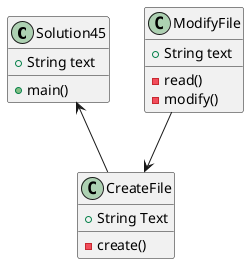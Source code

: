 @startuml
'https://plantuml.com/class-diagram
class Solution45{
    +String text
    +main()

}

class ModifyFile{
    +String text
    -read()
    -modify()
}

class CreateFile{
    +String Text
    -create()
}

Solution45 <-- CreateFile
ModifyFile --> CreateFile

@enduml
